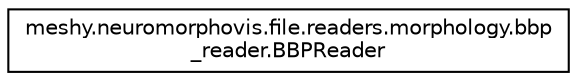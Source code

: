 digraph "Graphical Class Hierarchy"
{
  edge [fontname="Helvetica",fontsize="10",labelfontname="Helvetica",labelfontsize="10"];
  node [fontname="Helvetica",fontsize="10",shape=record];
  rankdir="LR";
  Node1 [label="meshy.neuromorphovis.file.readers.morphology.bbp\l_reader.BBPReader",height=0.2,width=0.4,color="black", fillcolor="white", style="filled",URL="$classmeshy_1_1neuromorphovis_1_1file_1_1readers_1_1morphology_1_1bbp__reader_1_1BBPReader.html"];
}
